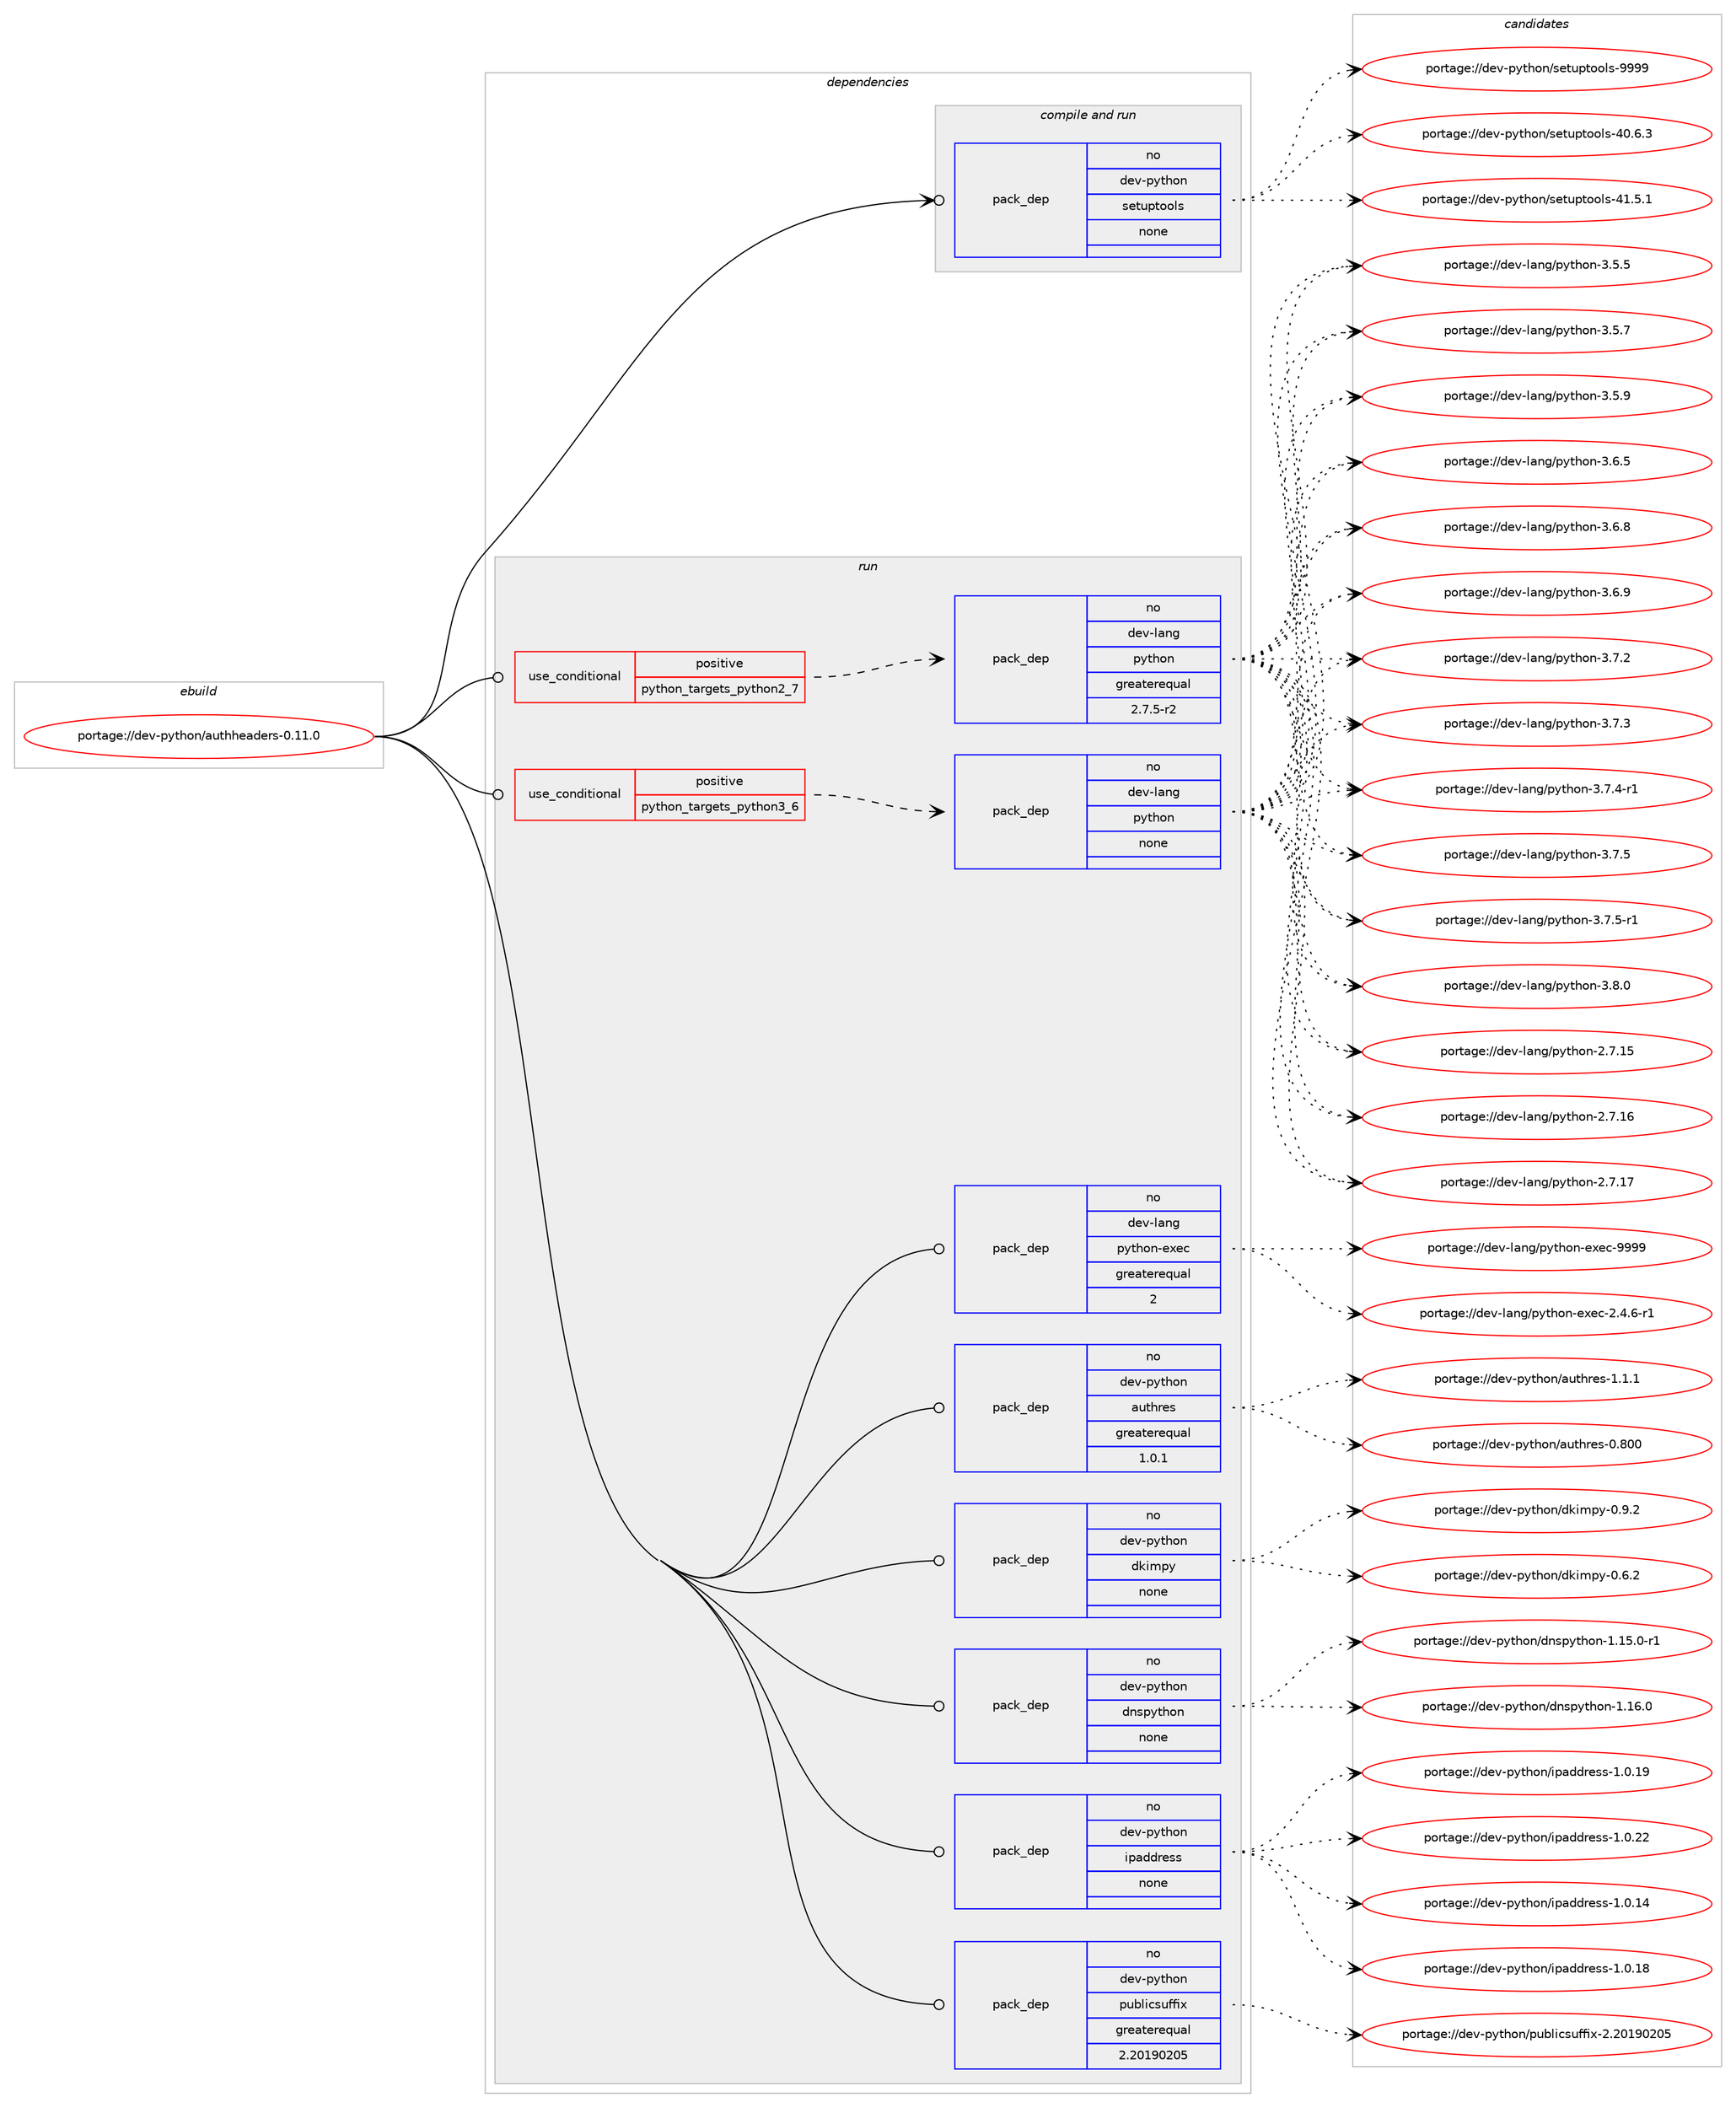 digraph prolog {

# *************
# Graph options
# *************

newrank=true;
concentrate=true;
compound=true;
graph [rankdir=LR,fontname=Helvetica,fontsize=10,ranksep=1.5];#, ranksep=2.5, nodesep=0.2];
edge  [arrowhead=vee];
node  [fontname=Helvetica,fontsize=10];

# **********
# The ebuild
# **********

subgraph cluster_leftcol {
color=gray;
rank=same;
label=<<i>ebuild</i>>;
id [label="portage://dev-python/authheaders-0.11.0", color=red, width=4, href="../dev-python/authheaders-0.11.0.svg"];
}

# ****************
# The dependencies
# ****************

subgraph cluster_midcol {
color=gray;
label=<<i>dependencies</i>>;
subgraph cluster_compile {
fillcolor="#eeeeee";
style=filled;
label=<<i>compile</i>>;
}
subgraph cluster_compileandrun {
fillcolor="#eeeeee";
style=filled;
label=<<i>compile and run</i>>;
subgraph pack101257 {
dependency130364 [label=<<TABLE BORDER="0" CELLBORDER="1" CELLSPACING="0" CELLPADDING="4" WIDTH="220"><TR><TD ROWSPAN="6" CELLPADDING="30">pack_dep</TD></TR><TR><TD WIDTH="110">no</TD></TR><TR><TD>dev-python</TD></TR><TR><TD>setuptools</TD></TR><TR><TD>none</TD></TR><TR><TD></TD></TR></TABLE>>, shape=none, color=blue];
}
id:e -> dependency130364:w [weight=20,style="solid",arrowhead="odotvee"];
}
subgraph cluster_run {
fillcolor="#eeeeee";
style=filled;
label=<<i>run</i>>;
subgraph cond25801 {
dependency130365 [label=<<TABLE BORDER="0" CELLBORDER="1" CELLSPACING="0" CELLPADDING="4"><TR><TD ROWSPAN="3" CELLPADDING="10">use_conditional</TD></TR><TR><TD>positive</TD></TR><TR><TD>python_targets_python2_7</TD></TR></TABLE>>, shape=none, color=red];
subgraph pack101258 {
dependency130366 [label=<<TABLE BORDER="0" CELLBORDER="1" CELLSPACING="0" CELLPADDING="4" WIDTH="220"><TR><TD ROWSPAN="6" CELLPADDING="30">pack_dep</TD></TR><TR><TD WIDTH="110">no</TD></TR><TR><TD>dev-lang</TD></TR><TR><TD>python</TD></TR><TR><TD>greaterequal</TD></TR><TR><TD>2.7.5-r2</TD></TR></TABLE>>, shape=none, color=blue];
}
dependency130365:e -> dependency130366:w [weight=20,style="dashed",arrowhead="vee"];
}
id:e -> dependency130365:w [weight=20,style="solid",arrowhead="odot"];
subgraph cond25802 {
dependency130367 [label=<<TABLE BORDER="0" CELLBORDER="1" CELLSPACING="0" CELLPADDING="4"><TR><TD ROWSPAN="3" CELLPADDING="10">use_conditional</TD></TR><TR><TD>positive</TD></TR><TR><TD>python_targets_python3_6</TD></TR></TABLE>>, shape=none, color=red];
subgraph pack101259 {
dependency130368 [label=<<TABLE BORDER="0" CELLBORDER="1" CELLSPACING="0" CELLPADDING="4" WIDTH="220"><TR><TD ROWSPAN="6" CELLPADDING="30">pack_dep</TD></TR><TR><TD WIDTH="110">no</TD></TR><TR><TD>dev-lang</TD></TR><TR><TD>python</TD></TR><TR><TD>none</TD></TR><TR><TD></TD></TR></TABLE>>, shape=none, color=blue];
}
dependency130367:e -> dependency130368:w [weight=20,style="dashed",arrowhead="vee"];
}
id:e -> dependency130367:w [weight=20,style="solid",arrowhead="odot"];
subgraph pack101260 {
dependency130369 [label=<<TABLE BORDER="0" CELLBORDER="1" CELLSPACING="0" CELLPADDING="4" WIDTH="220"><TR><TD ROWSPAN="6" CELLPADDING="30">pack_dep</TD></TR><TR><TD WIDTH="110">no</TD></TR><TR><TD>dev-lang</TD></TR><TR><TD>python-exec</TD></TR><TR><TD>greaterequal</TD></TR><TR><TD>2</TD></TR></TABLE>>, shape=none, color=blue];
}
id:e -> dependency130369:w [weight=20,style="solid",arrowhead="odot"];
subgraph pack101261 {
dependency130370 [label=<<TABLE BORDER="0" CELLBORDER="1" CELLSPACING="0" CELLPADDING="4" WIDTH="220"><TR><TD ROWSPAN="6" CELLPADDING="30">pack_dep</TD></TR><TR><TD WIDTH="110">no</TD></TR><TR><TD>dev-python</TD></TR><TR><TD>authres</TD></TR><TR><TD>greaterequal</TD></TR><TR><TD>1.0.1</TD></TR></TABLE>>, shape=none, color=blue];
}
id:e -> dependency130370:w [weight=20,style="solid",arrowhead="odot"];
subgraph pack101262 {
dependency130371 [label=<<TABLE BORDER="0" CELLBORDER="1" CELLSPACING="0" CELLPADDING="4" WIDTH="220"><TR><TD ROWSPAN="6" CELLPADDING="30">pack_dep</TD></TR><TR><TD WIDTH="110">no</TD></TR><TR><TD>dev-python</TD></TR><TR><TD>dkimpy</TD></TR><TR><TD>none</TD></TR><TR><TD></TD></TR></TABLE>>, shape=none, color=blue];
}
id:e -> dependency130371:w [weight=20,style="solid",arrowhead="odot"];
subgraph pack101263 {
dependency130372 [label=<<TABLE BORDER="0" CELLBORDER="1" CELLSPACING="0" CELLPADDING="4" WIDTH="220"><TR><TD ROWSPAN="6" CELLPADDING="30">pack_dep</TD></TR><TR><TD WIDTH="110">no</TD></TR><TR><TD>dev-python</TD></TR><TR><TD>dnspython</TD></TR><TR><TD>none</TD></TR><TR><TD></TD></TR></TABLE>>, shape=none, color=blue];
}
id:e -> dependency130372:w [weight=20,style="solid",arrowhead="odot"];
subgraph pack101264 {
dependency130373 [label=<<TABLE BORDER="0" CELLBORDER="1" CELLSPACING="0" CELLPADDING="4" WIDTH="220"><TR><TD ROWSPAN="6" CELLPADDING="30">pack_dep</TD></TR><TR><TD WIDTH="110">no</TD></TR><TR><TD>dev-python</TD></TR><TR><TD>ipaddress</TD></TR><TR><TD>none</TD></TR><TR><TD></TD></TR></TABLE>>, shape=none, color=blue];
}
id:e -> dependency130373:w [weight=20,style="solid",arrowhead="odot"];
subgraph pack101265 {
dependency130374 [label=<<TABLE BORDER="0" CELLBORDER="1" CELLSPACING="0" CELLPADDING="4" WIDTH="220"><TR><TD ROWSPAN="6" CELLPADDING="30">pack_dep</TD></TR><TR><TD WIDTH="110">no</TD></TR><TR><TD>dev-python</TD></TR><TR><TD>publicsuffix</TD></TR><TR><TD>greaterequal</TD></TR><TR><TD>2.20190205</TD></TR></TABLE>>, shape=none, color=blue];
}
id:e -> dependency130374:w [weight=20,style="solid",arrowhead="odot"];
}
}

# **************
# The candidates
# **************

subgraph cluster_choices {
rank=same;
color=gray;
label=<<i>candidates</i>>;

subgraph choice101257 {
color=black;
nodesep=1;
choiceportage100101118451121211161041111104711510111611711211611111110811545524846544651 [label="portage://dev-python/setuptools-40.6.3", color=red, width=4,href="../dev-python/setuptools-40.6.3.svg"];
choiceportage100101118451121211161041111104711510111611711211611111110811545524946534649 [label="portage://dev-python/setuptools-41.5.1", color=red, width=4,href="../dev-python/setuptools-41.5.1.svg"];
choiceportage10010111845112121116104111110471151011161171121161111111081154557575757 [label="portage://dev-python/setuptools-9999", color=red, width=4,href="../dev-python/setuptools-9999.svg"];
dependency130364:e -> choiceportage100101118451121211161041111104711510111611711211611111110811545524846544651:w [style=dotted,weight="100"];
dependency130364:e -> choiceportage100101118451121211161041111104711510111611711211611111110811545524946534649:w [style=dotted,weight="100"];
dependency130364:e -> choiceportage10010111845112121116104111110471151011161171121161111111081154557575757:w [style=dotted,weight="100"];
}
subgraph choice101258 {
color=black;
nodesep=1;
choiceportage10010111845108971101034711212111610411111045504655464953 [label="portage://dev-lang/python-2.7.15", color=red, width=4,href="../dev-lang/python-2.7.15.svg"];
choiceportage10010111845108971101034711212111610411111045504655464954 [label="portage://dev-lang/python-2.7.16", color=red, width=4,href="../dev-lang/python-2.7.16.svg"];
choiceportage10010111845108971101034711212111610411111045504655464955 [label="portage://dev-lang/python-2.7.17", color=red, width=4,href="../dev-lang/python-2.7.17.svg"];
choiceportage100101118451089711010347112121116104111110455146534653 [label="portage://dev-lang/python-3.5.5", color=red, width=4,href="../dev-lang/python-3.5.5.svg"];
choiceportage100101118451089711010347112121116104111110455146534655 [label="portage://dev-lang/python-3.5.7", color=red, width=4,href="../dev-lang/python-3.5.7.svg"];
choiceportage100101118451089711010347112121116104111110455146534657 [label="portage://dev-lang/python-3.5.9", color=red, width=4,href="../dev-lang/python-3.5.9.svg"];
choiceportage100101118451089711010347112121116104111110455146544653 [label="portage://dev-lang/python-3.6.5", color=red, width=4,href="../dev-lang/python-3.6.5.svg"];
choiceportage100101118451089711010347112121116104111110455146544656 [label="portage://dev-lang/python-3.6.8", color=red, width=4,href="../dev-lang/python-3.6.8.svg"];
choiceportage100101118451089711010347112121116104111110455146544657 [label="portage://dev-lang/python-3.6.9", color=red, width=4,href="../dev-lang/python-3.6.9.svg"];
choiceportage100101118451089711010347112121116104111110455146554650 [label="portage://dev-lang/python-3.7.2", color=red, width=4,href="../dev-lang/python-3.7.2.svg"];
choiceportage100101118451089711010347112121116104111110455146554651 [label="portage://dev-lang/python-3.7.3", color=red, width=4,href="../dev-lang/python-3.7.3.svg"];
choiceportage1001011184510897110103471121211161041111104551465546524511449 [label="portage://dev-lang/python-3.7.4-r1", color=red, width=4,href="../dev-lang/python-3.7.4-r1.svg"];
choiceportage100101118451089711010347112121116104111110455146554653 [label="portage://dev-lang/python-3.7.5", color=red, width=4,href="../dev-lang/python-3.7.5.svg"];
choiceportage1001011184510897110103471121211161041111104551465546534511449 [label="portage://dev-lang/python-3.7.5-r1", color=red, width=4,href="../dev-lang/python-3.7.5-r1.svg"];
choiceportage100101118451089711010347112121116104111110455146564648 [label="portage://dev-lang/python-3.8.0", color=red, width=4,href="../dev-lang/python-3.8.0.svg"];
dependency130366:e -> choiceportage10010111845108971101034711212111610411111045504655464953:w [style=dotted,weight="100"];
dependency130366:e -> choiceportage10010111845108971101034711212111610411111045504655464954:w [style=dotted,weight="100"];
dependency130366:e -> choiceportage10010111845108971101034711212111610411111045504655464955:w [style=dotted,weight="100"];
dependency130366:e -> choiceportage100101118451089711010347112121116104111110455146534653:w [style=dotted,weight="100"];
dependency130366:e -> choiceportage100101118451089711010347112121116104111110455146534655:w [style=dotted,weight="100"];
dependency130366:e -> choiceportage100101118451089711010347112121116104111110455146534657:w [style=dotted,weight="100"];
dependency130366:e -> choiceportage100101118451089711010347112121116104111110455146544653:w [style=dotted,weight="100"];
dependency130366:e -> choiceportage100101118451089711010347112121116104111110455146544656:w [style=dotted,weight="100"];
dependency130366:e -> choiceportage100101118451089711010347112121116104111110455146544657:w [style=dotted,weight="100"];
dependency130366:e -> choiceportage100101118451089711010347112121116104111110455146554650:w [style=dotted,weight="100"];
dependency130366:e -> choiceportage100101118451089711010347112121116104111110455146554651:w [style=dotted,weight="100"];
dependency130366:e -> choiceportage1001011184510897110103471121211161041111104551465546524511449:w [style=dotted,weight="100"];
dependency130366:e -> choiceportage100101118451089711010347112121116104111110455146554653:w [style=dotted,weight="100"];
dependency130366:e -> choiceportage1001011184510897110103471121211161041111104551465546534511449:w [style=dotted,weight="100"];
dependency130366:e -> choiceportage100101118451089711010347112121116104111110455146564648:w [style=dotted,weight="100"];
}
subgraph choice101259 {
color=black;
nodesep=1;
choiceportage10010111845108971101034711212111610411111045504655464953 [label="portage://dev-lang/python-2.7.15", color=red, width=4,href="../dev-lang/python-2.7.15.svg"];
choiceportage10010111845108971101034711212111610411111045504655464954 [label="portage://dev-lang/python-2.7.16", color=red, width=4,href="../dev-lang/python-2.7.16.svg"];
choiceportage10010111845108971101034711212111610411111045504655464955 [label="portage://dev-lang/python-2.7.17", color=red, width=4,href="../dev-lang/python-2.7.17.svg"];
choiceportage100101118451089711010347112121116104111110455146534653 [label="portage://dev-lang/python-3.5.5", color=red, width=4,href="../dev-lang/python-3.5.5.svg"];
choiceportage100101118451089711010347112121116104111110455146534655 [label="portage://dev-lang/python-3.5.7", color=red, width=4,href="../dev-lang/python-3.5.7.svg"];
choiceportage100101118451089711010347112121116104111110455146534657 [label="portage://dev-lang/python-3.5.9", color=red, width=4,href="../dev-lang/python-3.5.9.svg"];
choiceportage100101118451089711010347112121116104111110455146544653 [label="portage://dev-lang/python-3.6.5", color=red, width=4,href="../dev-lang/python-3.6.5.svg"];
choiceportage100101118451089711010347112121116104111110455146544656 [label="portage://dev-lang/python-3.6.8", color=red, width=4,href="../dev-lang/python-3.6.8.svg"];
choiceportage100101118451089711010347112121116104111110455146544657 [label="portage://dev-lang/python-3.6.9", color=red, width=4,href="../dev-lang/python-3.6.9.svg"];
choiceportage100101118451089711010347112121116104111110455146554650 [label="portage://dev-lang/python-3.7.2", color=red, width=4,href="../dev-lang/python-3.7.2.svg"];
choiceportage100101118451089711010347112121116104111110455146554651 [label="portage://dev-lang/python-3.7.3", color=red, width=4,href="../dev-lang/python-3.7.3.svg"];
choiceportage1001011184510897110103471121211161041111104551465546524511449 [label="portage://dev-lang/python-3.7.4-r1", color=red, width=4,href="../dev-lang/python-3.7.4-r1.svg"];
choiceportage100101118451089711010347112121116104111110455146554653 [label="portage://dev-lang/python-3.7.5", color=red, width=4,href="../dev-lang/python-3.7.5.svg"];
choiceportage1001011184510897110103471121211161041111104551465546534511449 [label="portage://dev-lang/python-3.7.5-r1", color=red, width=4,href="../dev-lang/python-3.7.5-r1.svg"];
choiceportage100101118451089711010347112121116104111110455146564648 [label="portage://dev-lang/python-3.8.0", color=red, width=4,href="../dev-lang/python-3.8.0.svg"];
dependency130368:e -> choiceportage10010111845108971101034711212111610411111045504655464953:w [style=dotted,weight="100"];
dependency130368:e -> choiceportage10010111845108971101034711212111610411111045504655464954:w [style=dotted,weight="100"];
dependency130368:e -> choiceportage10010111845108971101034711212111610411111045504655464955:w [style=dotted,weight="100"];
dependency130368:e -> choiceportage100101118451089711010347112121116104111110455146534653:w [style=dotted,weight="100"];
dependency130368:e -> choiceportage100101118451089711010347112121116104111110455146534655:w [style=dotted,weight="100"];
dependency130368:e -> choiceportage100101118451089711010347112121116104111110455146534657:w [style=dotted,weight="100"];
dependency130368:e -> choiceportage100101118451089711010347112121116104111110455146544653:w [style=dotted,weight="100"];
dependency130368:e -> choiceportage100101118451089711010347112121116104111110455146544656:w [style=dotted,weight="100"];
dependency130368:e -> choiceportage100101118451089711010347112121116104111110455146544657:w [style=dotted,weight="100"];
dependency130368:e -> choiceportage100101118451089711010347112121116104111110455146554650:w [style=dotted,weight="100"];
dependency130368:e -> choiceportage100101118451089711010347112121116104111110455146554651:w [style=dotted,weight="100"];
dependency130368:e -> choiceportage1001011184510897110103471121211161041111104551465546524511449:w [style=dotted,weight="100"];
dependency130368:e -> choiceportage100101118451089711010347112121116104111110455146554653:w [style=dotted,weight="100"];
dependency130368:e -> choiceportage1001011184510897110103471121211161041111104551465546534511449:w [style=dotted,weight="100"];
dependency130368:e -> choiceportage100101118451089711010347112121116104111110455146564648:w [style=dotted,weight="100"];
}
subgraph choice101260 {
color=black;
nodesep=1;
choiceportage10010111845108971101034711212111610411111045101120101994550465246544511449 [label="portage://dev-lang/python-exec-2.4.6-r1", color=red, width=4,href="../dev-lang/python-exec-2.4.6-r1.svg"];
choiceportage10010111845108971101034711212111610411111045101120101994557575757 [label="portage://dev-lang/python-exec-9999", color=red, width=4,href="../dev-lang/python-exec-9999.svg"];
dependency130369:e -> choiceportage10010111845108971101034711212111610411111045101120101994550465246544511449:w [style=dotted,weight="100"];
dependency130369:e -> choiceportage10010111845108971101034711212111610411111045101120101994557575757:w [style=dotted,weight="100"];
}
subgraph choice101261 {
color=black;
nodesep=1;
choiceportage100101118451121211161041111104797117116104114101115454846564848 [label="portage://dev-python/authres-0.800", color=red, width=4,href="../dev-python/authres-0.800.svg"];
choiceportage100101118451121211161041111104797117116104114101115454946494649 [label="portage://dev-python/authres-1.1.1", color=red, width=4,href="../dev-python/authres-1.1.1.svg"];
dependency130370:e -> choiceportage100101118451121211161041111104797117116104114101115454846564848:w [style=dotted,weight="100"];
dependency130370:e -> choiceportage100101118451121211161041111104797117116104114101115454946494649:w [style=dotted,weight="100"];
}
subgraph choice101262 {
color=black;
nodesep=1;
choiceportage1001011184511212111610411111047100107105109112121454846544650 [label="portage://dev-python/dkimpy-0.6.2", color=red, width=4,href="../dev-python/dkimpy-0.6.2.svg"];
choiceportage1001011184511212111610411111047100107105109112121454846574650 [label="portage://dev-python/dkimpy-0.9.2", color=red, width=4,href="../dev-python/dkimpy-0.9.2.svg"];
dependency130371:e -> choiceportage1001011184511212111610411111047100107105109112121454846544650:w [style=dotted,weight="100"];
dependency130371:e -> choiceportage1001011184511212111610411111047100107105109112121454846574650:w [style=dotted,weight="100"];
}
subgraph choice101263 {
color=black;
nodesep=1;
choiceportage1001011184511212111610411111047100110115112121116104111110454946495346484511449 [label="portage://dev-python/dnspython-1.15.0-r1", color=red, width=4,href="../dev-python/dnspython-1.15.0-r1.svg"];
choiceportage100101118451121211161041111104710011011511212111610411111045494649544648 [label="portage://dev-python/dnspython-1.16.0", color=red, width=4,href="../dev-python/dnspython-1.16.0.svg"];
dependency130372:e -> choiceportage1001011184511212111610411111047100110115112121116104111110454946495346484511449:w [style=dotted,weight="100"];
dependency130372:e -> choiceportage100101118451121211161041111104710011011511212111610411111045494649544648:w [style=dotted,weight="100"];
}
subgraph choice101264 {
color=black;
nodesep=1;
choiceportage10010111845112121116104111110471051129710010011410111511545494648464952 [label="portage://dev-python/ipaddress-1.0.14", color=red, width=4,href="../dev-python/ipaddress-1.0.14.svg"];
choiceportage10010111845112121116104111110471051129710010011410111511545494648464956 [label="portage://dev-python/ipaddress-1.0.18", color=red, width=4,href="../dev-python/ipaddress-1.0.18.svg"];
choiceportage10010111845112121116104111110471051129710010011410111511545494648464957 [label="portage://dev-python/ipaddress-1.0.19", color=red, width=4,href="../dev-python/ipaddress-1.0.19.svg"];
choiceportage10010111845112121116104111110471051129710010011410111511545494648465050 [label="portage://dev-python/ipaddress-1.0.22", color=red, width=4,href="../dev-python/ipaddress-1.0.22.svg"];
dependency130373:e -> choiceportage10010111845112121116104111110471051129710010011410111511545494648464952:w [style=dotted,weight="100"];
dependency130373:e -> choiceportage10010111845112121116104111110471051129710010011410111511545494648464956:w [style=dotted,weight="100"];
dependency130373:e -> choiceportage10010111845112121116104111110471051129710010011410111511545494648464957:w [style=dotted,weight="100"];
dependency130373:e -> choiceportage10010111845112121116104111110471051129710010011410111511545494648465050:w [style=dotted,weight="100"];
}
subgraph choice101265 {
color=black;
nodesep=1;
choiceportage100101118451121211161041111104711211798108105991151171021021051204550465048495748504853 [label="portage://dev-python/publicsuffix-2.20190205", color=red, width=4,href="../dev-python/publicsuffix-2.20190205.svg"];
dependency130374:e -> choiceportage100101118451121211161041111104711211798108105991151171021021051204550465048495748504853:w [style=dotted,weight="100"];
}
}

}
